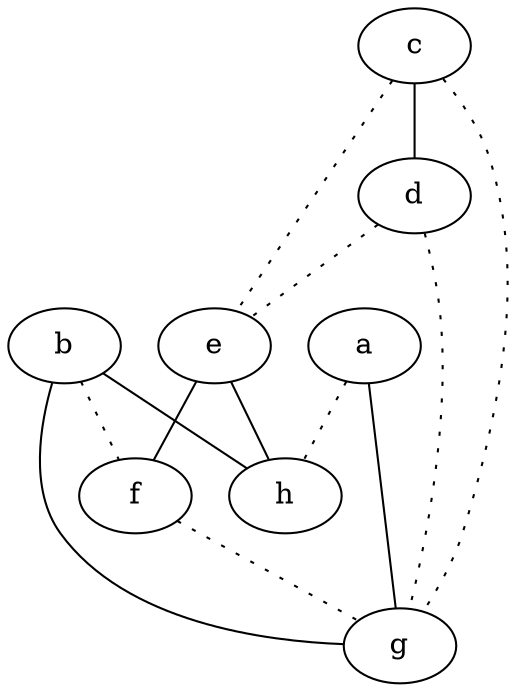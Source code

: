 graph {
a -- g;
a -- h [style=dotted];
b -- f [style=dotted];
b -- g;
b -- h;
c -- d;
c -- e [style=dotted];
c -- g [style=dotted];
d -- e [style=dotted];
d -- g [style=dotted];
e -- f;
e -- h;
f -- g [style=dotted];
}
